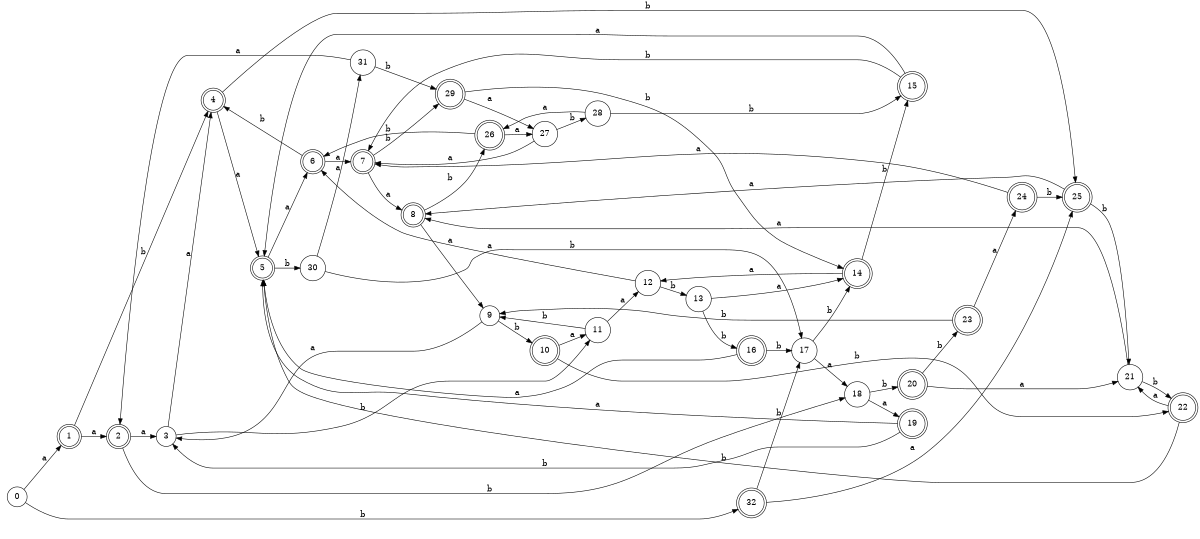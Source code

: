 digraph n27_6 {
__start0 [label="" shape="none"];

rankdir=LR;
size="8,5";

s0 [style="filled", color="black", fillcolor="white" shape="circle", label="0"];
s1 [style="rounded,filled", color="black", fillcolor="white" shape="doublecircle", label="1"];
s2 [style="rounded,filled", color="black", fillcolor="white" shape="doublecircle", label="2"];
s3 [style="filled", color="black", fillcolor="white" shape="circle", label="3"];
s4 [style="rounded,filled", color="black", fillcolor="white" shape="doublecircle", label="4"];
s5 [style="rounded,filled", color="black", fillcolor="white" shape="doublecircle", label="5"];
s6 [style="rounded,filled", color="black", fillcolor="white" shape="doublecircle", label="6"];
s7 [style="rounded,filled", color="black", fillcolor="white" shape="doublecircle", label="7"];
s8 [style="rounded,filled", color="black", fillcolor="white" shape="doublecircle", label="8"];
s9 [style="filled", color="black", fillcolor="white" shape="circle", label="9"];
s10 [style="rounded,filled", color="black", fillcolor="white" shape="doublecircle", label="10"];
s11 [style="filled", color="black", fillcolor="white" shape="circle", label="11"];
s12 [style="filled", color="black", fillcolor="white" shape="circle", label="12"];
s13 [style="filled", color="black", fillcolor="white" shape="circle", label="13"];
s14 [style="rounded,filled", color="black", fillcolor="white" shape="doublecircle", label="14"];
s15 [style="rounded,filled", color="black", fillcolor="white" shape="doublecircle", label="15"];
s16 [style="rounded,filled", color="black", fillcolor="white" shape="doublecircle", label="16"];
s17 [style="filled", color="black", fillcolor="white" shape="circle", label="17"];
s18 [style="filled", color="black", fillcolor="white" shape="circle", label="18"];
s19 [style="rounded,filled", color="black", fillcolor="white" shape="doublecircle", label="19"];
s20 [style="rounded,filled", color="black", fillcolor="white" shape="doublecircle", label="20"];
s21 [style="filled", color="black", fillcolor="white" shape="circle", label="21"];
s22 [style="rounded,filled", color="black", fillcolor="white" shape="doublecircle", label="22"];
s23 [style="rounded,filled", color="black", fillcolor="white" shape="doublecircle", label="23"];
s24 [style="rounded,filled", color="black", fillcolor="white" shape="doublecircle", label="24"];
s25 [style="rounded,filled", color="black", fillcolor="white" shape="doublecircle", label="25"];
s26 [style="rounded,filled", color="black", fillcolor="white" shape="doublecircle", label="26"];
s27 [style="filled", color="black", fillcolor="white" shape="circle", label="27"];
s28 [style="filled", color="black", fillcolor="white" shape="circle", label="28"];
s29 [style="rounded,filled", color="black", fillcolor="white" shape="doublecircle", label="29"];
s30 [style="filled", color="black", fillcolor="white" shape="circle", label="30"];
s31 [style="filled", color="black", fillcolor="white" shape="circle", label="31"];
s32 [style="rounded,filled", color="black", fillcolor="white" shape="doublecircle", label="32"];
s0 -> s1 [label="a"];
s0 -> s32 [label="b"];
s1 -> s2 [label="a"];
s1 -> s4 [label="b"];
s2 -> s3 [label="a"];
s2 -> s18 [label="b"];
s3 -> s4 [label="a"];
s3 -> s11 [label="b"];
s4 -> s5 [label="a"];
s4 -> s25 [label="b"];
s5 -> s6 [label="a"];
s5 -> s30 [label="b"];
s6 -> s7 [label="a"];
s6 -> s4 [label="b"];
s7 -> s8 [label="a"];
s7 -> s29 [label="b"];
s8 -> s9 [label="a"];
s8 -> s26 [label="b"];
s9 -> s3 [label="a"];
s9 -> s10 [label="b"];
s10 -> s11 [label="a"];
s10 -> s22 [label="b"];
s11 -> s12 [label="a"];
s11 -> s9 [label="b"];
s12 -> s6 [label="a"];
s12 -> s13 [label="b"];
s13 -> s14 [label="a"];
s13 -> s16 [label="b"];
s14 -> s12 [label="a"];
s14 -> s15 [label="b"];
s15 -> s5 [label="a"];
s15 -> s7 [label="b"];
s16 -> s5 [label="a"];
s16 -> s17 [label="b"];
s17 -> s18 [label="a"];
s17 -> s14 [label="b"];
s18 -> s19 [label="a"];
s18 -> s20 [label="b"];
s19 -> s5 [label="a"];
s19 -> s3 [label="b"];
s20 -> s21 [label="a"];
s20 -> s23 [label="b"];
s21 -> s8 [label="a"];
s21 -> s22 [label="b"];
s22 -> s21 [label="a"];
s22 -> s5 [label="b"];
s23 -> s24 [label="a"];
s23 -> s9 [label="b"];
s24 -> s7 [label="a"];
s24 -> s25 [label="b"];
s25 -> s8 [label="a"];
s25 -> s21 [label="b"];
s26 -> s27 [label="a"];
s26 -> s6 [label="b"];
s27 -> s7 [label="a"];
s27 -> s28 [label="b"];
s28 -> s26 [label="a"];
s28 -> s15 [label="b"];
s29 -> s27 [label="a"];
s29 -> s14 [label="b"];
s30 -> s31 [label="a"];
s30 -> s17 [label="b"];
s31 -> s2 [label="a"];
s31 -> s29 [label="b"];
s32 -> s25 [label="a"];
s32 -> s17 [label="b"];

}